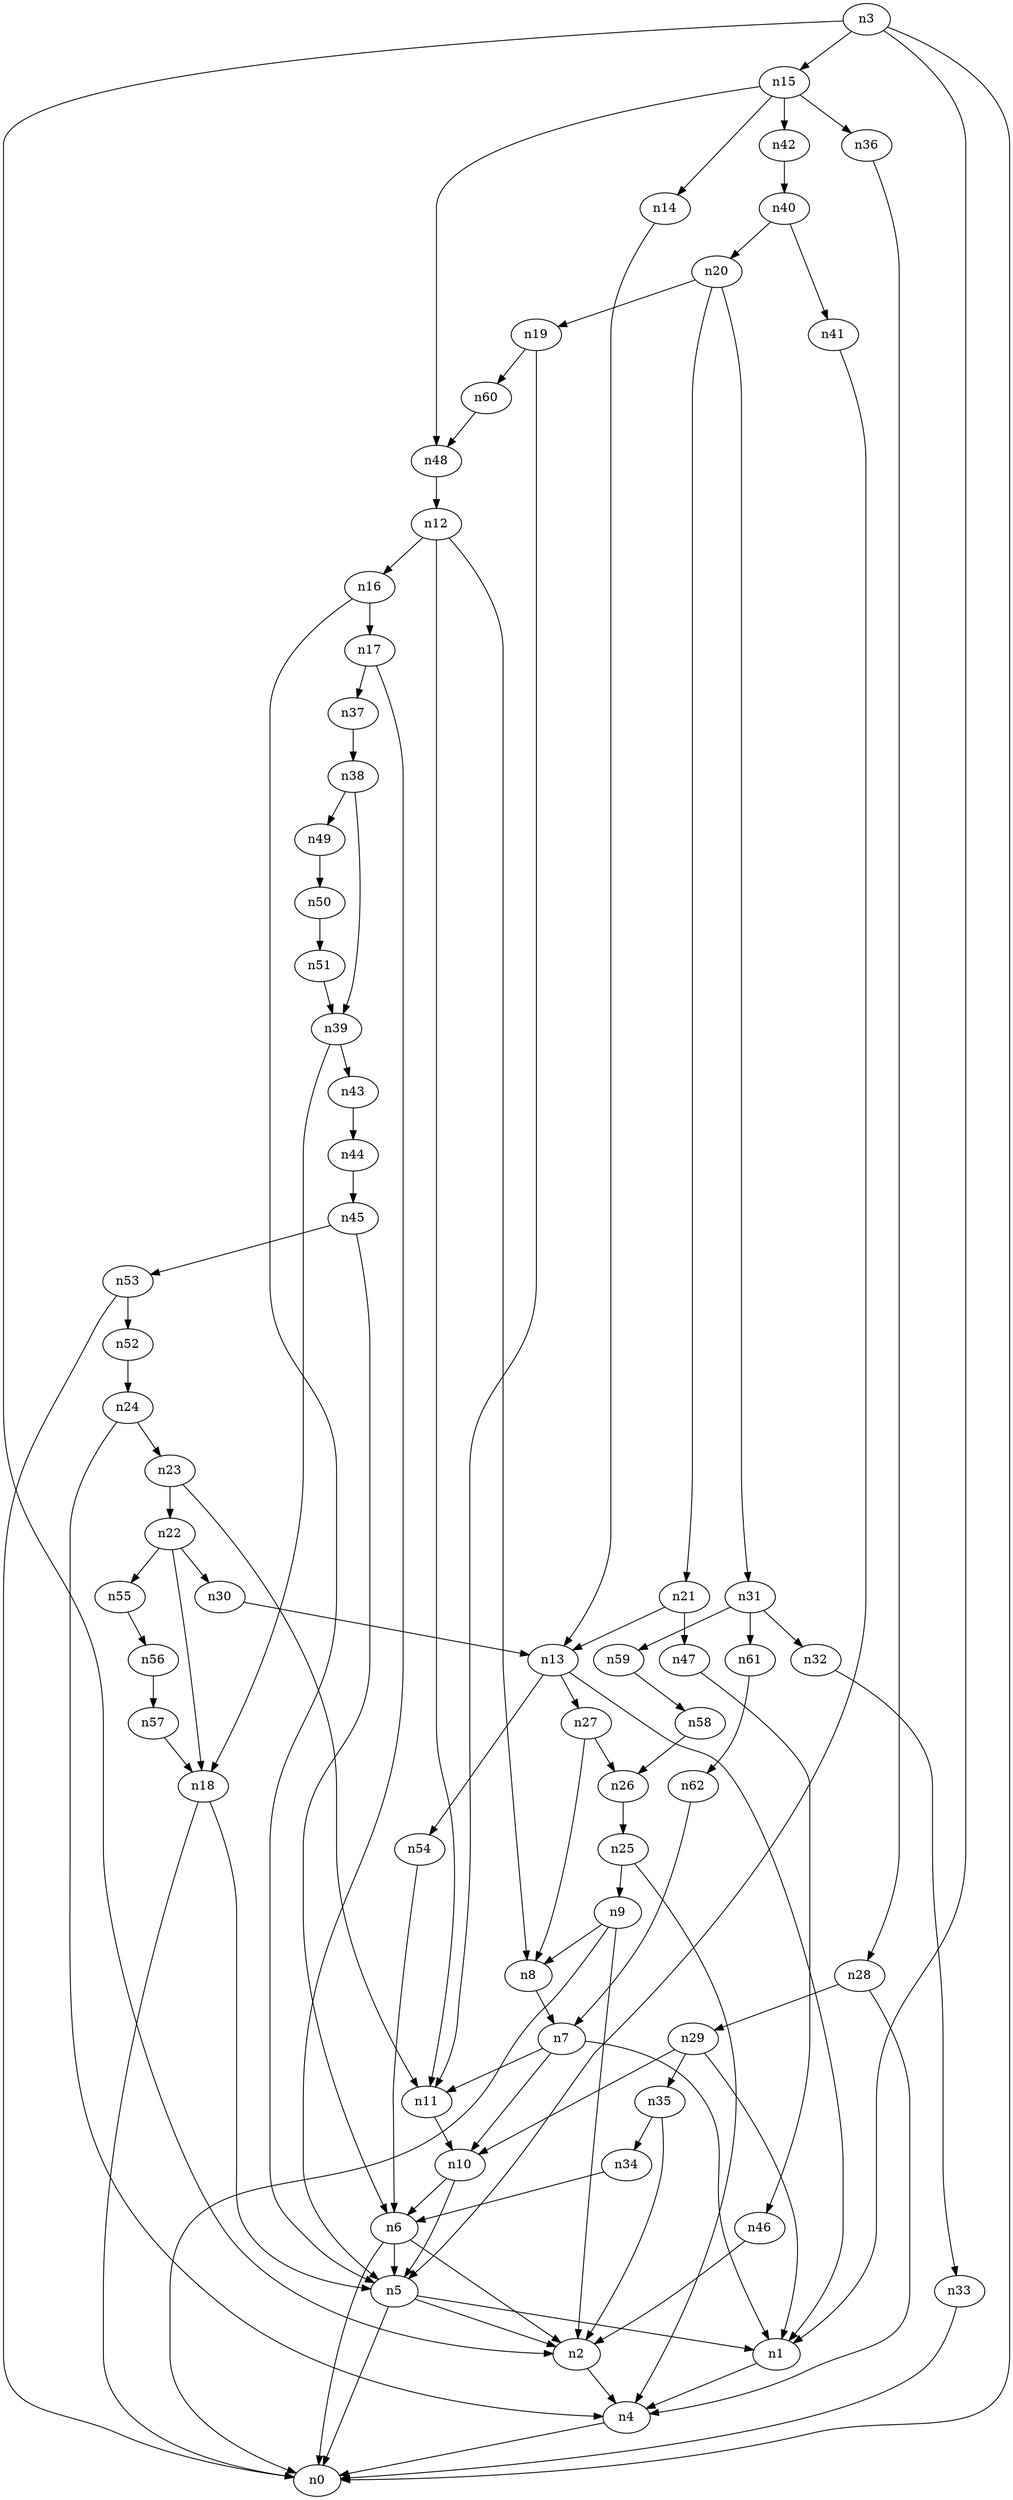 digraph G {
	n1 -> n4	 [_graphml_id=e4];
	n2 -> n4	 [_graphml_id=e7];
	n3 -> n0	 [_graphml_id=e0];
	n3 -> n1	 [_graphml_id=e3];
	n3 -> n2	 [_graphml_id=e6];
	n3 -> n15	 [_graphml_id=e25];
	n4 -> n0	 [_graphml_id=e1];
	n5 -> n0	 [_graphml_id=e2];
	n5 -> n1	 [_graphml_id=e5];
	n5 -> n2	 [_graphml_id=e8];
	n6 -> n0	 [_graphml_id=e11];
	n6 -> n2	 [_graphml_id=e10];
	n6 -> n5	 [_graphml_id=e9];
	n7 -> n1	 [_graphml_id=e12];
	n7 -> n10	 [_graphml_id=e21];
	n7 -> n11	 [_graphml_id=e18];
	n8 -> n7	 [_graphml_id=e13];
	n9 -> n0	 [_graphml_id=e71];
	n9 -> n2	 [_graphml_id=e15];
	n9 -> n8	 [_graphml_id=e14];
	n10 -> n5	 [_graphml_id=e41];
	n10 -> n6	 [_graphml_id=e16];
	n11 -> n10	 [_graphml_id=e17];
	n12 -> n8	 [_graphml_id=e20];
	n12 -> n11	 [_graphml_id=e19];
	n12 -> n16	 [_graphml_id=e26];
	n13 -> n1	 [_graphml_id=e22];
	n13 -> n27	 [_graphml_id=e45];
	n13 -> n54	 [_graphml_id=e89];
	n14 -> n13	 [_graphml_id=e23];
	n15 -> n14	 [_graphml_id=e24];
	n15 -> n36	 [_graphml_id=e59];
	n15 -> n42	 [_graphml_id=e69];
	n15 -> n48	 [_graphml_id=e79];
	n16 -> n5	 [_graphml_id=e31];
	n16 -> n17	 [_graphml_id=e27];
	n17 -> n5	 [_graphml_id=e28];
	n17 -> n37	 [_graphml_id=e62];
	n18 -> n0	 [_graphml_id=e30];
	n18 -> n5	 [_graphml_id=e29];
	n19 -> n11	 [_graphml_id=e32];
	n19 -> n60	 [_graphml_id=e99];
	n20 -> n19	 [_graphml_id=e33];
	n20 -> n21	 [_graphml_id=e34];
	n20 -> n31	 [_graphml_id=e52];
	n21 -> n13	 [_graphml_id=e35];
	n21 -> n47	 [_graphml_id=e78];
	n22 -> n18	 [_graphml_id=e36];
	n22 -> n30	 [_graphml_id=e50];
	n22 -> n55	 [_graphml_id=e92];
	n23 -> n11	 [_graphml_id=e38];
	n23 -> n22	 [_graphml_id=e37];
	n24 -> n4	 [_graphml_id=e40];
	n24 -> n23	 [_graphml_id=e39];
	n25 -> n4	 [_graphml_id=e101];
	n25 -> n9	 [_graphml_id=e42];
	n26 -> n25	 [_graphml_id=e43];
	n27 -> n8	 [_graphml_id=e61];
	n27 -> n26	 [_graphml_id=e44];
	n28 -> n4	 [_graphml_id=e46];
	n28 -> n29	 [_graphml_id=e47];
	n29 -> n1	 [_graphml_id=e48];
	n29 -> n10	 [_graphml_id=e51];
	n29 -> n35	 [_graphml_id=e58];
	n30 -> n13	 [_graphml_id=e49];
	n31 -> n32	 [_graphml_id=e53];
	n31 -> n59	 [_graphml_id=e98];
	n31 -> n61	 [_graphml_id=e102];
	n32 -> n33	 [_graphml_id=e54];
	n33 -> n0	 [_graphml_id=e55];
	n34 -> n6	 [_graphml_id=e56];
	n35 -> n2	 [_graphml_id=e81];
	n35 -> n34	 [_graphml_id=e57];
	n36 -> n28	 [_graphml_id=e60];
	n37 -> n38	 [_graphml_id=e63];
	n38 -> n39	 [_graphml_id=e64];
	n38 -> n49	 [_graphml_id=e82];
	n39 -> n18	 [_graphml_id=e65];
	n39 -> n43	 [_graphml_id=e72];
	n40 -> n20	 [_graphml_id=e66];
	n40 -> n41	 [_graphml_id=e67];
	n41 -> n5	 [_graphml_id=e68];
	n42 -> n40	 [_graphml_id=e70];
	n43 -> n44	 [_graphml_id=e73];
	n44 -> n45	 [_graphml_id=e74];
	n45 -> n6	 [_graphml_id=e75];
	n45 -> n53	 [_graphml_id=e88];
	n46 -> n2	 [_graphml_id=e76];
	n47 -> n46	 [_graphml_id=e77];
	n48 -> n12	 [_graphml_id=e80];
	n49 -> n50	 [_graphml_id=e83];
	n50 -> n51	 [_graphml_id=e84];
	n51 -> n39	 [_graphml_id=e85];
	n52 -> n24	 [_graphml_id=e86];
	n53 -> n0	 [_graphml_id=e91];
	n53 -> n52	 [_graphml_id=e87];
	n54 -> n6	 [_graphml_id=e90];
	n55 -> n56	 [_graphml_id=e93];
	n56 -> n57	 [_graphml_id=e94];
	n57 -> n18	 [_graphml_id=e95];
	n58 -> n26	 [_graphml_id=e96];
	n59 -> n58	 [_graphml_id=e97];
	n60 -> n48	 [_graphml_id=e100];
	n61 -> n62	 [_graphml_id=e103];
	n62 -> n7	 [_graphml_id=e104];
}
